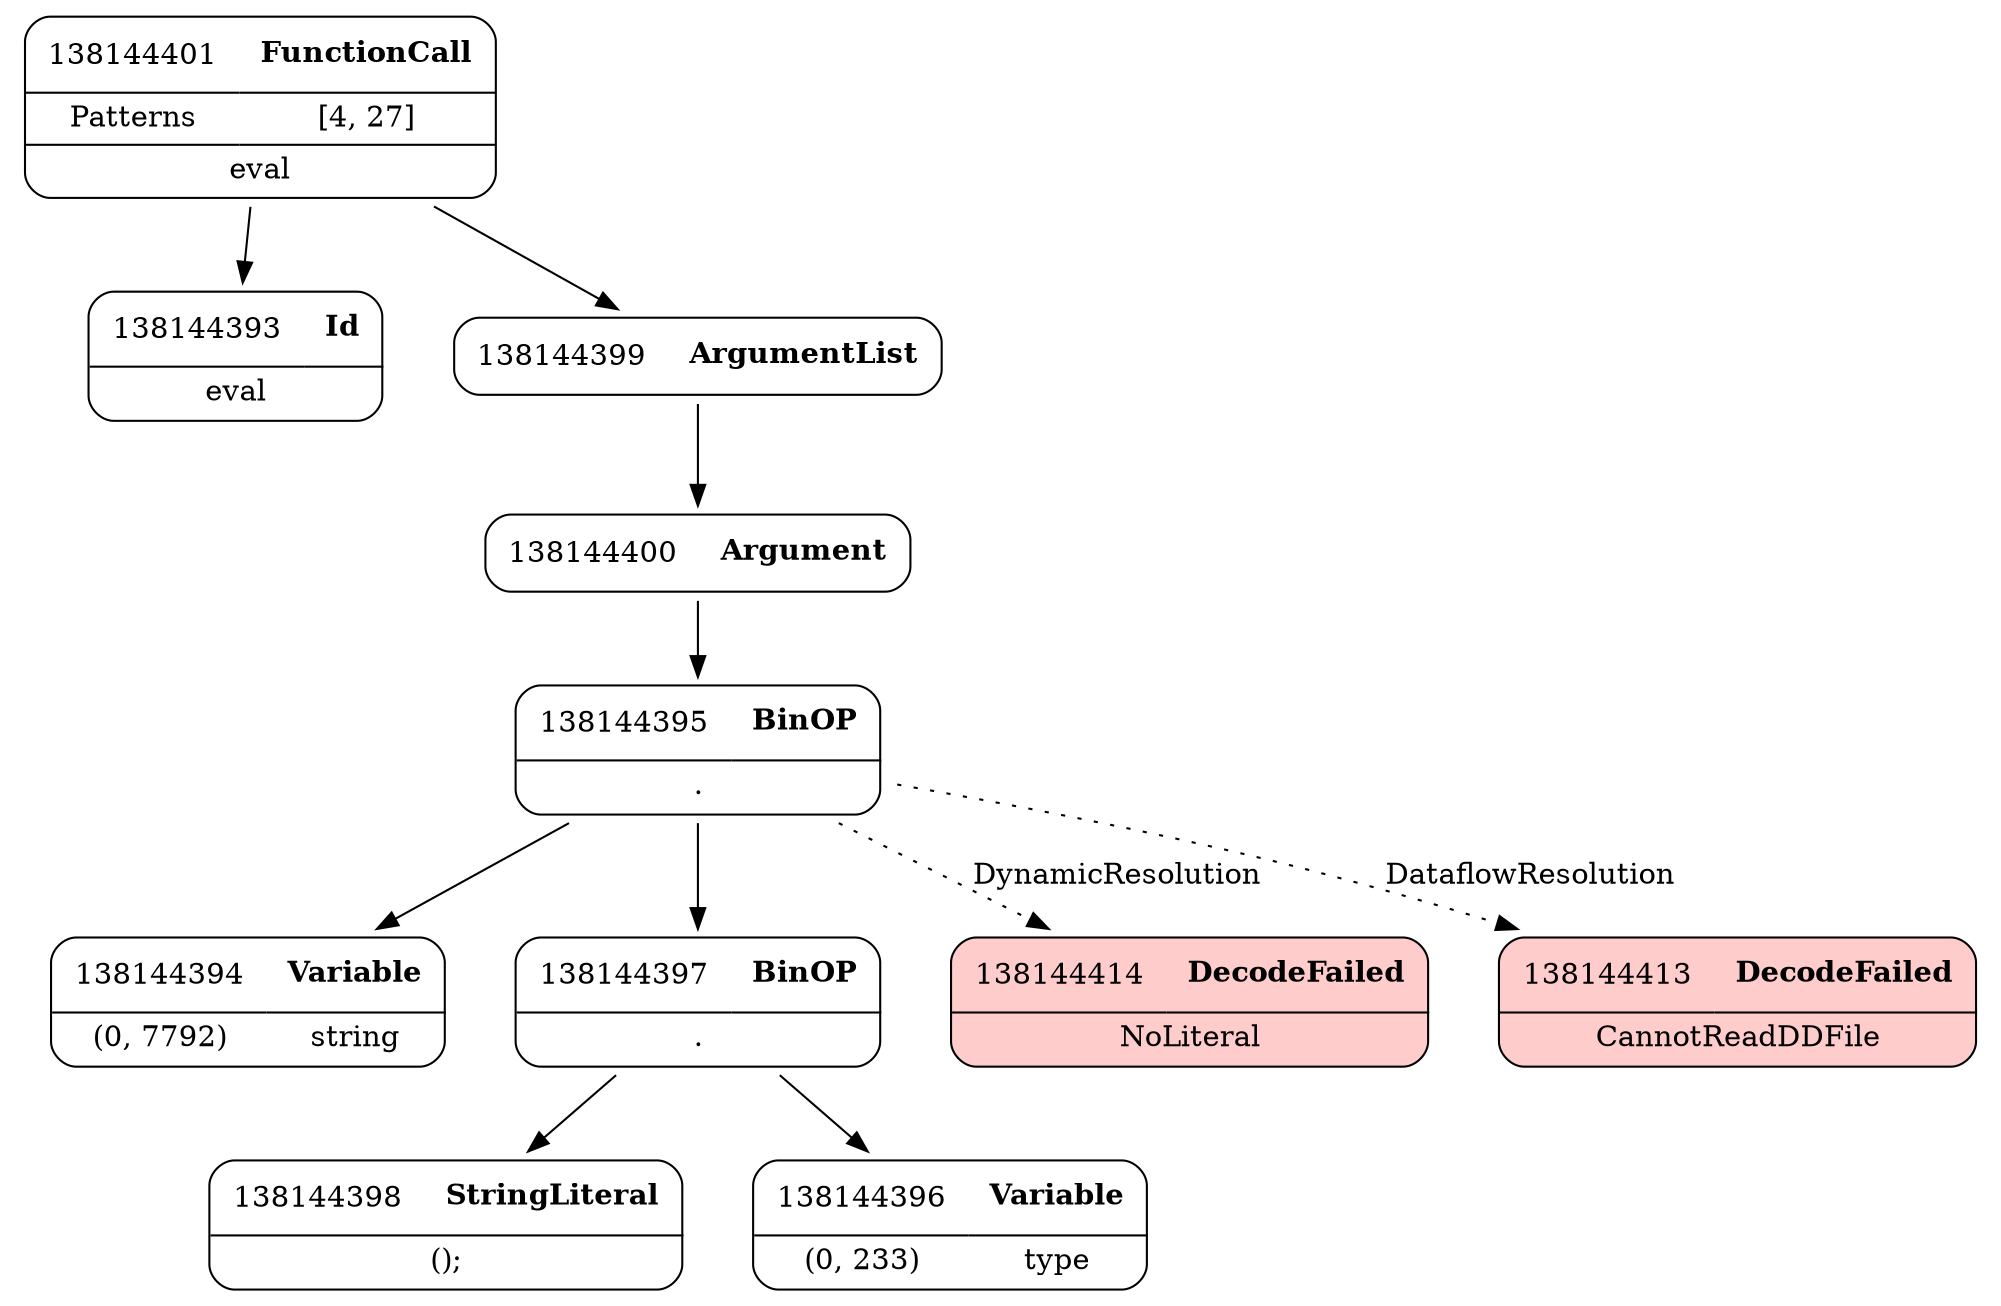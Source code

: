 digraph ast {
node [shape=none];
138144395 [label=<<TABLE border='1' cellspacing='0' cellpadding='10' style='rounded' ><TR><TD border='0'>138144395</TD><TD border='0'><B>BinOP</B></TD></TR><HR/><TR><TD border='0' cellpadding='5' colspan='2'>.</TD></TR></TABLE>>];
138144395 -> 138144394 [weight=2];
138144395 -> 138144397 [weight=2];
138144395 -> 138144414 [style=dotted,label=DynamicResolution];
138144395 -> 138144413 [style=dotted,label=DataflowResolution];
138144394 [label=<<TABLE border='1' cellspacing='0' cellpadding='10' style='rounded' ><TR><TD border='0'>138144394</TD><TD border='0'><B>Variable</B></TD></TR><HR/><TR><TD border='0' cellpadding='5'>(0, 7792)</TD><TD border='0' cellpadding='5'>string</TD></TR></TABLE>>];
138144393 [label=<<TABLE border='1' cellspacing='0' cellpadding='10' style='rounded' ><TR><TD border='0'>138144393</TD><TD border='0'><B>Id</B></TD></TR><HR/><TR><TD border='0' cellpadding='5' colspan='2'>eval</TD></TR></TABLE>>];
138144399 [label=<<TABLE border='1' cellspacing='0' cellpadding='10' style='rounded' ><TR><TD border='0'>138144399</TD><TD border='0'><B>ArgumentList</B></TD></TR></TABLE>>];
138144399 -> 138144400 [weight=2];
138144398 [label=<<TABLE border='1' cellspacing='0' cellpadding='10' style='rounded' ><TR><TD border='0'>138144398</TD><TD border='0'><B>StringLiteral</B></TD></TR><HR/><TR><TD border='0' cellpadding='5' colspan='2'>();</TD></TR></TABLE>>];
138144414 [label=<<TABLE border='1' cellspacing='0' cellpadding='10' style='rounded' bgcolor='#FFCCCC' ><TR><TD border='0'>138144414</TD><TD border='0'><B>DecodeFailed</B></TD></TR><HR/><TR><TD border='0' cellpadding='5' colspan='2'>NoLiteral</TD></TR></TABLE>>];
138144397 [label=<<TABLE border='1' cellspacing='0' cellpadding='10' style='rounded' ><TR><TD border='0'>138144397</TD><TD border='0'><B>BinOP</B></TD></TR><HR/><TR><TD border='0' cellpadding='5' colspan='2'>.</TD></TR></TABLE>>];
138144397 -> 138144396 [weight=2];
138144397 -> 138144398 [weight=2];
138144413 [label=<<TABLE border='1' cellspacing='0' cellpadding='10' style='rounded' bgcolor='#FFCCCC' ><TR><TD border='0'>138144413</TD><TD border='0'><B>DecodeFailed</B></TD></TR><HR/><TR><TD border='0' cellpadding='5' colspan='2'>CannotReadDDFile</TD></TR></TABLE>>];
138144396 [label=<<TABLE border='1' cellspacing='0' cellpadding='10' style='rounded' ><TR><TD border='0'>138144396</TD><TD border='0'><B>Variable</B></TD></TR><HR/><TR><TD border='0' cellpadding='5'>(0, 233)</TD><TD border='0' cellpadding='5'>type</TD></TR></TABLE>>];
138144401 [label=<<TABLE border='1' cellspacing='0' cellpadding='10' style='rounded' ><TR><TD border='0'>138144401</TD><TD border='0'><B>FunctionCall</B></TD></TR><HR/><TR><TD border='0' cellpadding='5'>Patterns</TD><TD border='0' cellpadding='5'>[4, 27]</TD></TR><HR/><TR><TD border='0' cellpadding='5' colspan='2'>eval</TD></TR></TABLE>>];
138144401 -> 138144393 [weight=2];
138144401 -> 138144399 [weight=2];
138144400 [label=<<TABLE border='1' cellspacing='0' cellpadding='10' style='rounded' ><TR><TD border='0'>138144400</TD><TD border='0'><B>Argument</B></TD></TR></TABLE>>];
138144400 -> 138144395 [weight=2];
}
